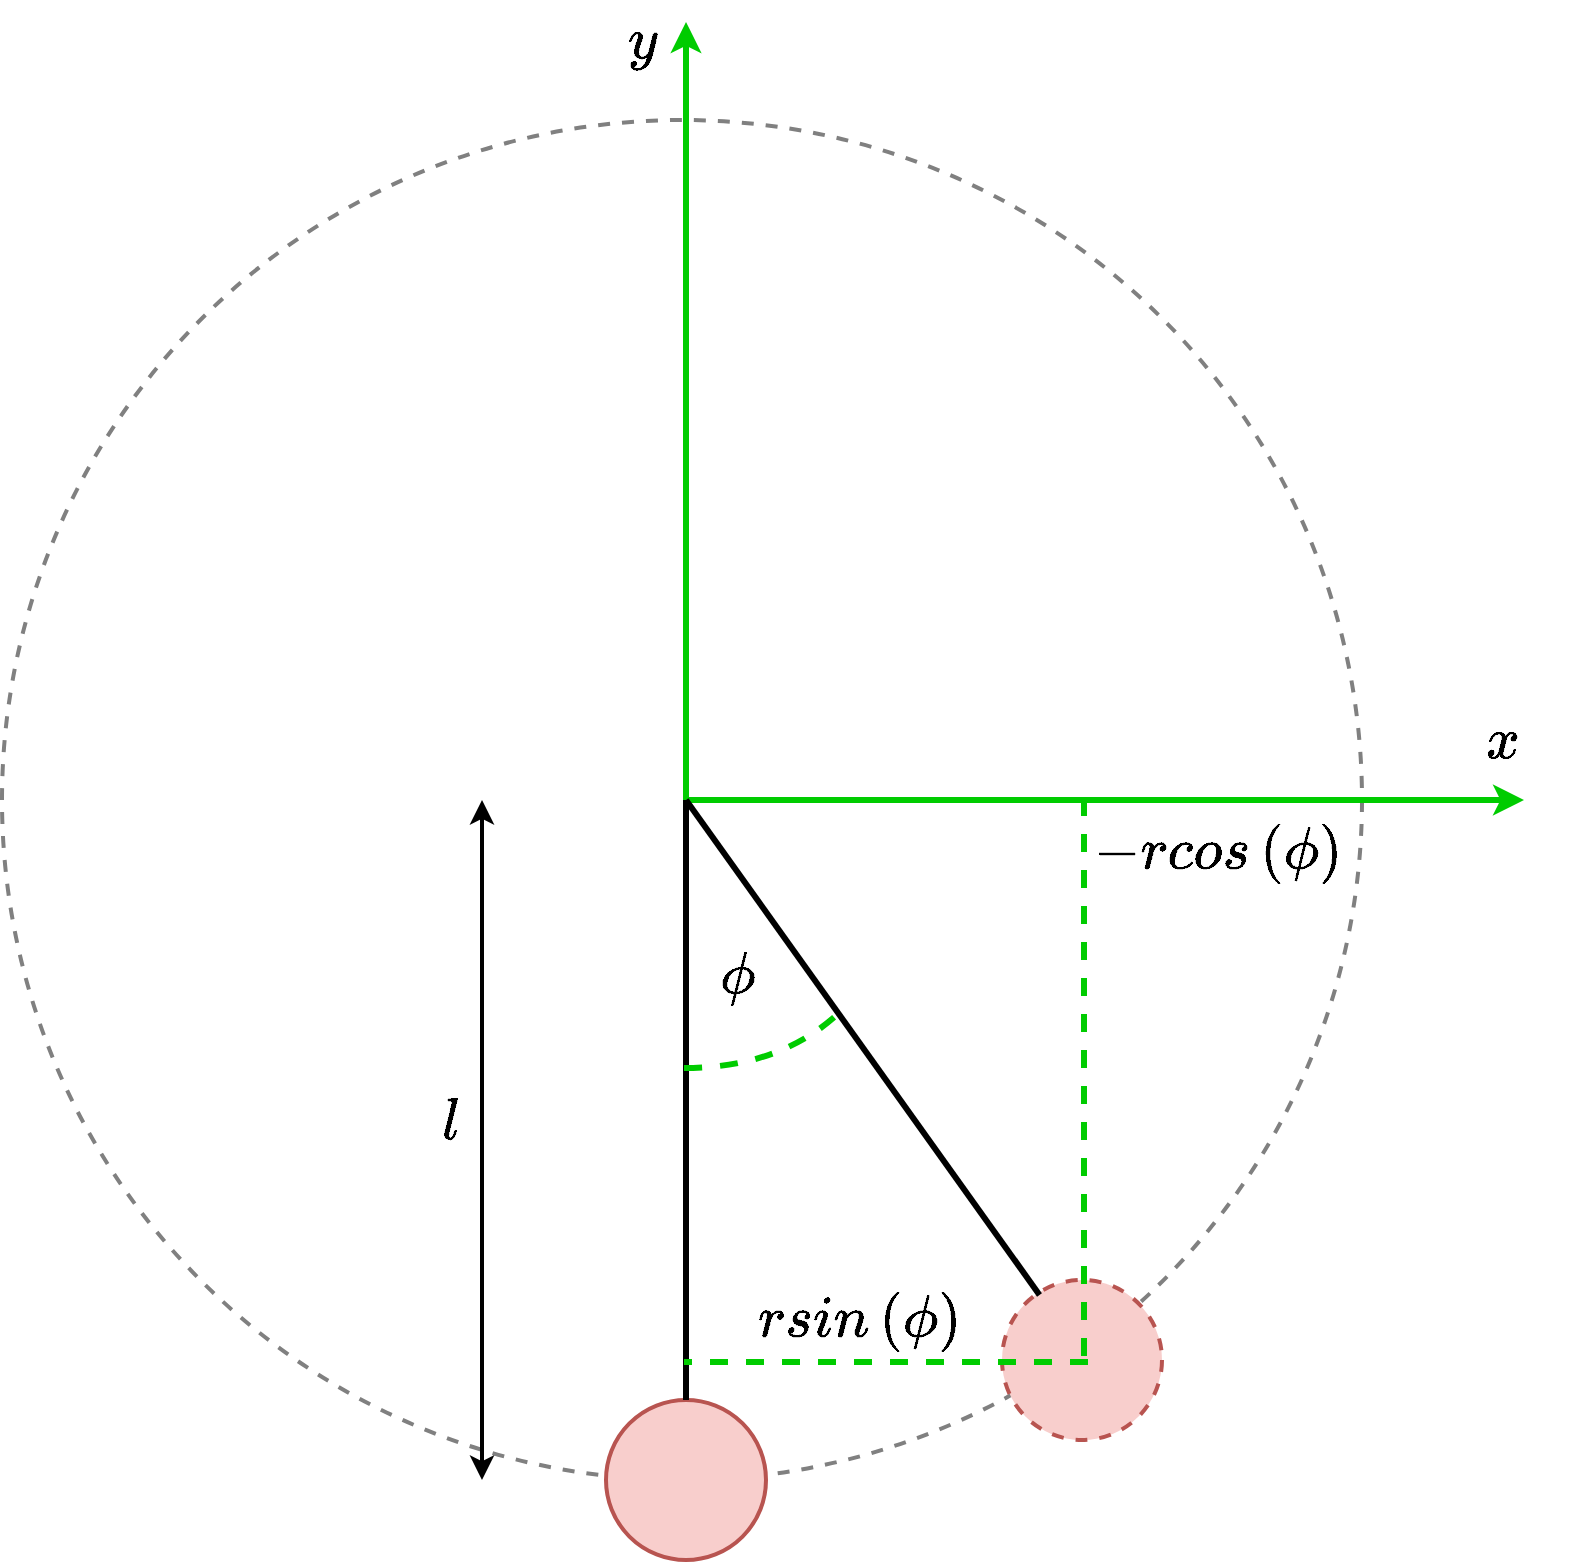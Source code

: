 <mxfile version="17.2.4" type="device"><diagram id="5x3lcJh6pBj-vyQnQA7Z" name="Seite-1"><mxGraphModel dx="1018" dy="1850" grid="1" gridSize="10" guides="1" tooltips="1" connect="1" arrows="1" fold="1" page="1" pageScale="1" pageWidth="827" pageHeight="1169" math="1" shadow="0"><root><mxCell id="0"/><mxCell id="1" parent="0"/><mxCell id="sMOz-r2RGRlCT1IPapm9-1" value="" style="ellipse;whiteSpace=wrap;html=1;aspect=fixed;fillColor=none;strokeWidth=2;dashed=1;strokeColor=#808080;" vertex="1" parent="1"><mxGeometry x="80" y="20" width="680" height="680" as="geometry"/></mxCell><mxCell id="sMOz-r2RGRlCT1IPapm9-2" value="" style="endArrow=classic;html=1;rounded=0;strokeColor=#00CC00;strokeWidth=3;" edge="1" parent="1"><mxGeometry width="50" height="50" relative="1" as="geometry"><mxPoint x="421" y="360" as="sourcePoint"/><mxPoint x="841" y="360" as="targetPoint"/></mxGeometry></mxCell><mxCell id="sMOz-r2RGRlCT1IPapm9-3" value="" style="endArrow=classic;html=1;rounded=0;strokeColor=#00CC00;strokeWidth=3;" edge="1" parent="1"><mxGeometry width="50" height="50" relative="1" as="geometry"><mxPoint x="422" y="361" as="sourcePoint"/><mxPoint x="422" y="-29" as="targetPoint"/></mxGeometry></mxCell><mxCell id="sMOz-r2RGRlCT1IPapm9-4" value="$$y$$" style="text;html=1;resizable=0;autosize=1;align=center;verticalAlign=middle;points=[];fillColor=none;strokeColor=none;rounded=0;fontSize=25;" vertex="1" parent="1"><mxGeometry x="360" y="-40" width="80" height="40" as="geometry"/></mxCell><mxCell id="sMOz-r2RGRlCT1IPapm9-5" value="$$x$$" style="text;html=1;resizable=0;autosize=1;align=center;verticalAlign=middle;points=[];fillColor=none;strokeColor=none;rounded=0;fontSize=25;" vertex="1" parent="1"><mxGeometry x="790" y="310" width="80" height="40" as="geometry"/></mxCell><mxCell id="sMOz-r2RGRlCT1IPapm9-6" value="" style="ellipse;whiteSpace=wrap;html=1;aspect=fixed;fontSize=25;strokeWidth=2;fillColor=#f8cecc;strokeColor=#b85450;" vertex="1" parent="1"><mxGeometry x="382" y="660" width="80" height="80" as="geometry"/></mxCell><mxCell id="sMOz-r2RGRlCT1IPapm9-7" value="" style="endArrow=none;html=1;rounded=0;fontSize=25;strokeColor=#000000;strokeWidth=3;" edge="1" parent="1"><mxGeometry width="50" height="50" relative="1" as="geometry"><mxPoint x="422" y="660" as="sourcePoint"/><mxPoint x="422" y="360" as="targetPoint"/></mxGeometry></mxCell><mxCell id="sMOz-r2RGRlCT1IPapm9-8" value="" style="ellipse;whiteSpace=wrap;html=1;aspect=fixed;fontSize=25;strokeWidth=2;fillColor=#f8cecc;strokeColor=#b85450;dashed=1;" vertex="1" parent="1"><mxGeometry x="580" y="600" width="80" height="80" as="geometry"/></mxCell><mxCell id="sMOz-r2RGRlCT1IPapm9-9" value="" style="endArrow=none;html=1;rounded=0;fontSize=25;strokeColor=#000000;strokeWidth=3;" edge="1" parent="1"><mxGeometry width="50" height="50" relative="1" as="geometry"><mxPoint x="598.75" y="607.451" as="sourcePoint"/><mxPoint x="422" y="360" as="targetPoint"/></mxGeometry></mxCell><mxCell id="sMOz-r2RGRlCT1IPapm9-10" value="" style="endArrow=none;html=1;strokeWidth=3;rounded=0;fontSize=25;exitX=0.625;exitY=-0.025;exitDx=0;exitDy=0;exitPerimeter=0;strokeColor=#00CC00;dashed=1;" edge="1" parent="1"><mxGeometry width="50" height="50" relative="1" as="geometry"><mxPoint x="621" y="638" as="sourcePoint"/><mxPoint x="621" y="360" as="targetPoint"/></mxGeometry></mxCell><mxCell id="sMOz-r2RGRlCT1IPapm9-11" value="" style="endArrow=none;html=1;strokeWidth=3;rounded=0;fontSize=25;exitX=0.625;exitY=-0.025;exitDx=0;exitDy=0;exitPerimeter=0;strokeColor=#00CC00;dashed=1;" edge="1" parent="1"><mxGeometry width="50" height="50" relative="1" as="geometry"><mxPoint x="623" y="641" as="sourcePoint"/><mxPoint x="421" y="641" as="targetPoint"/></mxGeometry></mxCell><mxCell id="sMOz-r2RGRlCT1IPapm9-12" value="$$r sin \left( \phi \right)$$" style="text;html=1;resizable=0;autosize=1;align=center;verticalAlign=middle;points=[];fillColor=none;strokeColor=none;rounded=0;fontSize=25;" vertex="1" parent="1"><mxGeometry x="363" y="600" width="290" height="40" as="geometry"/></mxCell><mxCell id="sMOz-r2RGRlCT1IPapm9-13" value="$$-r cos \left( \phi \right)$$" style="text;html=1;resizable=0;autosize=1;align=center;verticalAlign=middle;points=[];fillColor=none;strokeColor=none;rounded=0;fontSize=25;" vertex="1" parent="1"><mxGeometry x="533" y="366" width="310" height="40" as="geometry"/></mxCell><mxCell id="sMOz-r2RGRlCT1IPapm9-14" value="" style="endArrow=none;html=1;strokeWidth=3;fontSize=25;strokeColor=#00CC00;dashed=1;curved=1;" edge="1" parent="1"><mxGeometry width="50" height="50" relative="1" as="geometry"><mxPoint x="421" y="494" as="sourcePoint"/><mxPoint x="501" y="464" as="targetPoint"/><Array as="points"><mxPoint x="471" y="494"/></Array></mxGeometry></mxCell><mxCell id="sMOz-r2RGRlCT1IPapm9-15" value="$$\phi$$" style="text;html=1;resizable=0;autosize=1;align=center;verticalAlign=middle;points=[];fillColor=none;strokeColor=none;rounded=0;fontSize=25;" vertex="1" parent="1"><mxGeometry x="392" y="427" width="110" height="40" as="geometry"/></mxCell><mxCell id="sMOz-r2RGRlCT1IPapm9-16" value="" style="endArrow=classic;startArrow=classic;html=1;fontSize=25;strokeColor=#000000;strokeWidth=2;curved=1;" edge="1" parent="1"><mxGeometry width="50" height="50" relative="1" as="geometry"><mxPoint x="320" y="700" as="sourcePoint"/><mxPoint x="320" y="360" as="targetPoint"/></mxGeometry></mxCell><mxCell id="sMOz-r2RGRlCT1IPapm9-17" value="$$l$$" style="text;html=1;resizable=0;autosize=1;align=center;verticalAlign=middle;points=[];fillColor=none;strokeColor=none;rounded=0;fontSize=25;" vertex="1" parent="1"><mxGeometry x="264" y="500" width="80" height="40" as="geometry"/></mxCell></root></mxGraphModel></diagram></mxfile>